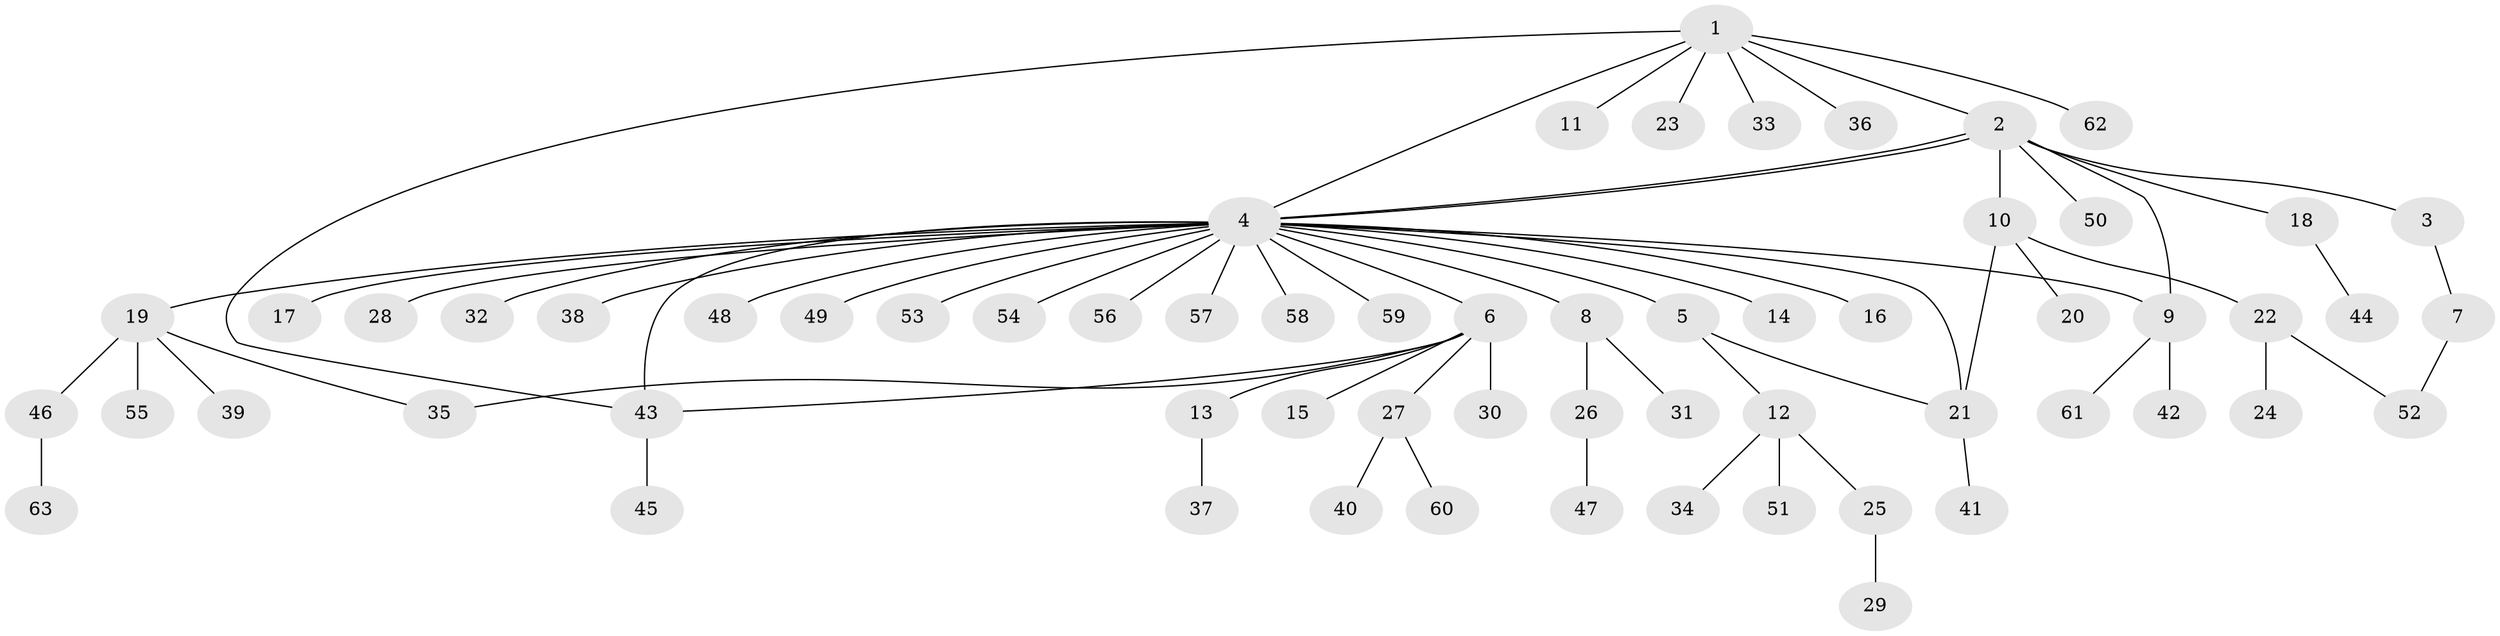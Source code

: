 // Generated by graph-tools (version 1.1) at 2025/35/03/09/25 02:35:25]
// undirected, 63 vertices, 71 edges
graph export_dot {
graph [start="1"]
  node [color=gray90,style=filled];
  1;
  2;
  3;
  4;
  5;
  6;
  7;
  8;
  9;
  10;
  11;
  12;
  13;
  14;
  15;
  16;
  17;
  18;
  19;
  20;
  21;
  22;
  23;
  24;
  25;
  26;
  27;
  28;
  29;
  30;
  31;
  32;
  33;
  34;
  35;
  36;
  37;
  38;
  39;
  40;
  41;
  42;
  43;
  44;
  45;
  46;
  47;
  48;
  49;
  50;
  51;
  52;
  53;
  54;
  55;
  56;
  57;
  58;
  59;
  60;
  61;
  62;
  63;
  1 -- 2;
  1 -- 4;
  1 -- 11;
  1 -- 23;
  1 -- 33;
  1 -- 36;
  1 -- 43;
  1 -- 62;
  2 -- 3;
  2 -- 4;
  2 -- 4;
  2 -- 9;
  2 -- 10;
  2 -- 18;
  2 -- 50;
  3 -- 7;
  4 -- 5;
  4 -- 6;
  4 -- 8;
  4 -- 9;
  4 -- 14;
  4 -- 16;
  4 -- 17;
  4 -- 19;
  4 -- 21;
  4 -- 28;
  4 -- 32;
  4 -- 38;
  4 -- 43;
  4 -- 48;
  4 -- 49;
  4 -- 53;
  4 -- 54;
  4 -- 56;
  4 -- 57;
  4 -- 58;
  4 -- 59;
  5 -- 12;
  5 -- 21;
  6 -- 13;
  6 -- 15;
  6 -- 27;
  6 -- 30;
  6 -- 35;
  6 -- 43;
  7 -- 52;
  8 -- 26;
  8 -- 31;
  9 -- 42;
  9 -- 61;
  10 -- 20;
  10 -- 21;
  10 -- 22;
  12 -- 25;
  12 -- 34;
  12 -- 51;
  13 -- 37;
  18 -- 44;
  19 -- 35;
  19 -- 39;
  19 -- 46;
  19 -- 55;
  21 -- 41;
  22 -- 24;
  22 -- 52;
  25 -- 29;
  26 -- 47;
  27 -- 40;
  27 -- 60;
  43 -- 45;
  46 -- 63;
}
